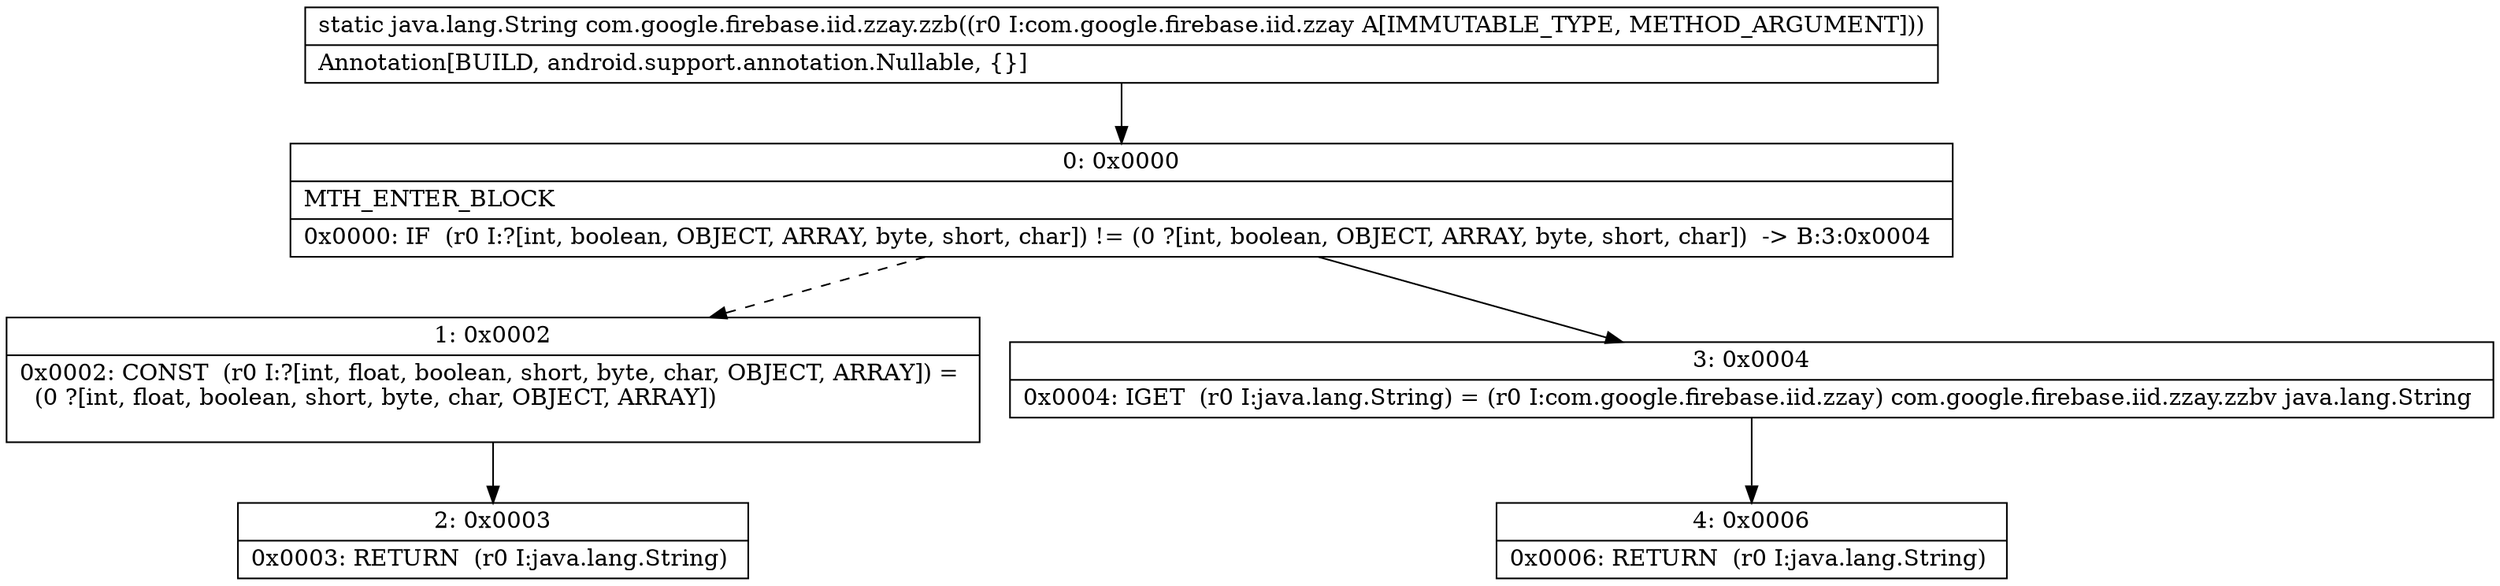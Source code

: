 digraph "CFG forcom.google.firebase.iid.zzay.zzb(Lcom\/google\/firebase\/iid\/zzay;)Ljava\/lang\/String;" {
Node_0 [shape=record,label="{0\:\ 0x0000|MTH_ENTER_BLOCK\l|0x0000: IF  (r0 I:?[int, boolean, OBJECT, ARRAY, byte, short, char]) != (0 ?[int, boolean, OBJECT, ARRAY, byte, short, char])  \-\> B:3:0x0004 \l}"];
Node_1 [shape=record,label="{1\:\ 0x0002|0x0002: CONST  (r0 I:?[int, float, boolean, short, byte, char, OBJECT, ARRAY]) = \l  (0 ?[int, float, boolean, short, byte, char, OBJECT, ARRAY])\l \l}"];
Node_2 [shape=record,label="{2\:\ 0x0003|0x0003: RETURN  (r0 I:java.lang.String) \l}"];
Node_3 [shape=record,label="{3\:\ 0x0004|0x0004: IGET  (r0 I:java.lang.String) = (r0 I:com.google.firebase.iid.zzay) com.google.firebase.iid.zzay.zzbv java.lang.String \l}"];
Node_4 [shape=record,label="{4\:\ 0x0006|0x0006: RETURN  (r0 I:java.lang.String) \l}"];
MethodNode[shape=record,label="{static java.lang.String com.google.firebase.iid.zzay.zzb((r0 I:com.google.firebase.iid.zzay A[IMMUTABLE_TYPE, METHOD_ARGUMENT]))  | Annotation[BUILD, android.support.annotation.Nullable, \{\}]\l}"];
MethodNode -> Node_0;
Node_0 -> Node_1[style=dashed];
Node_0 -> Node_3;
Node_1 -> Node_2;
Node_3 -> Node_4;
}

